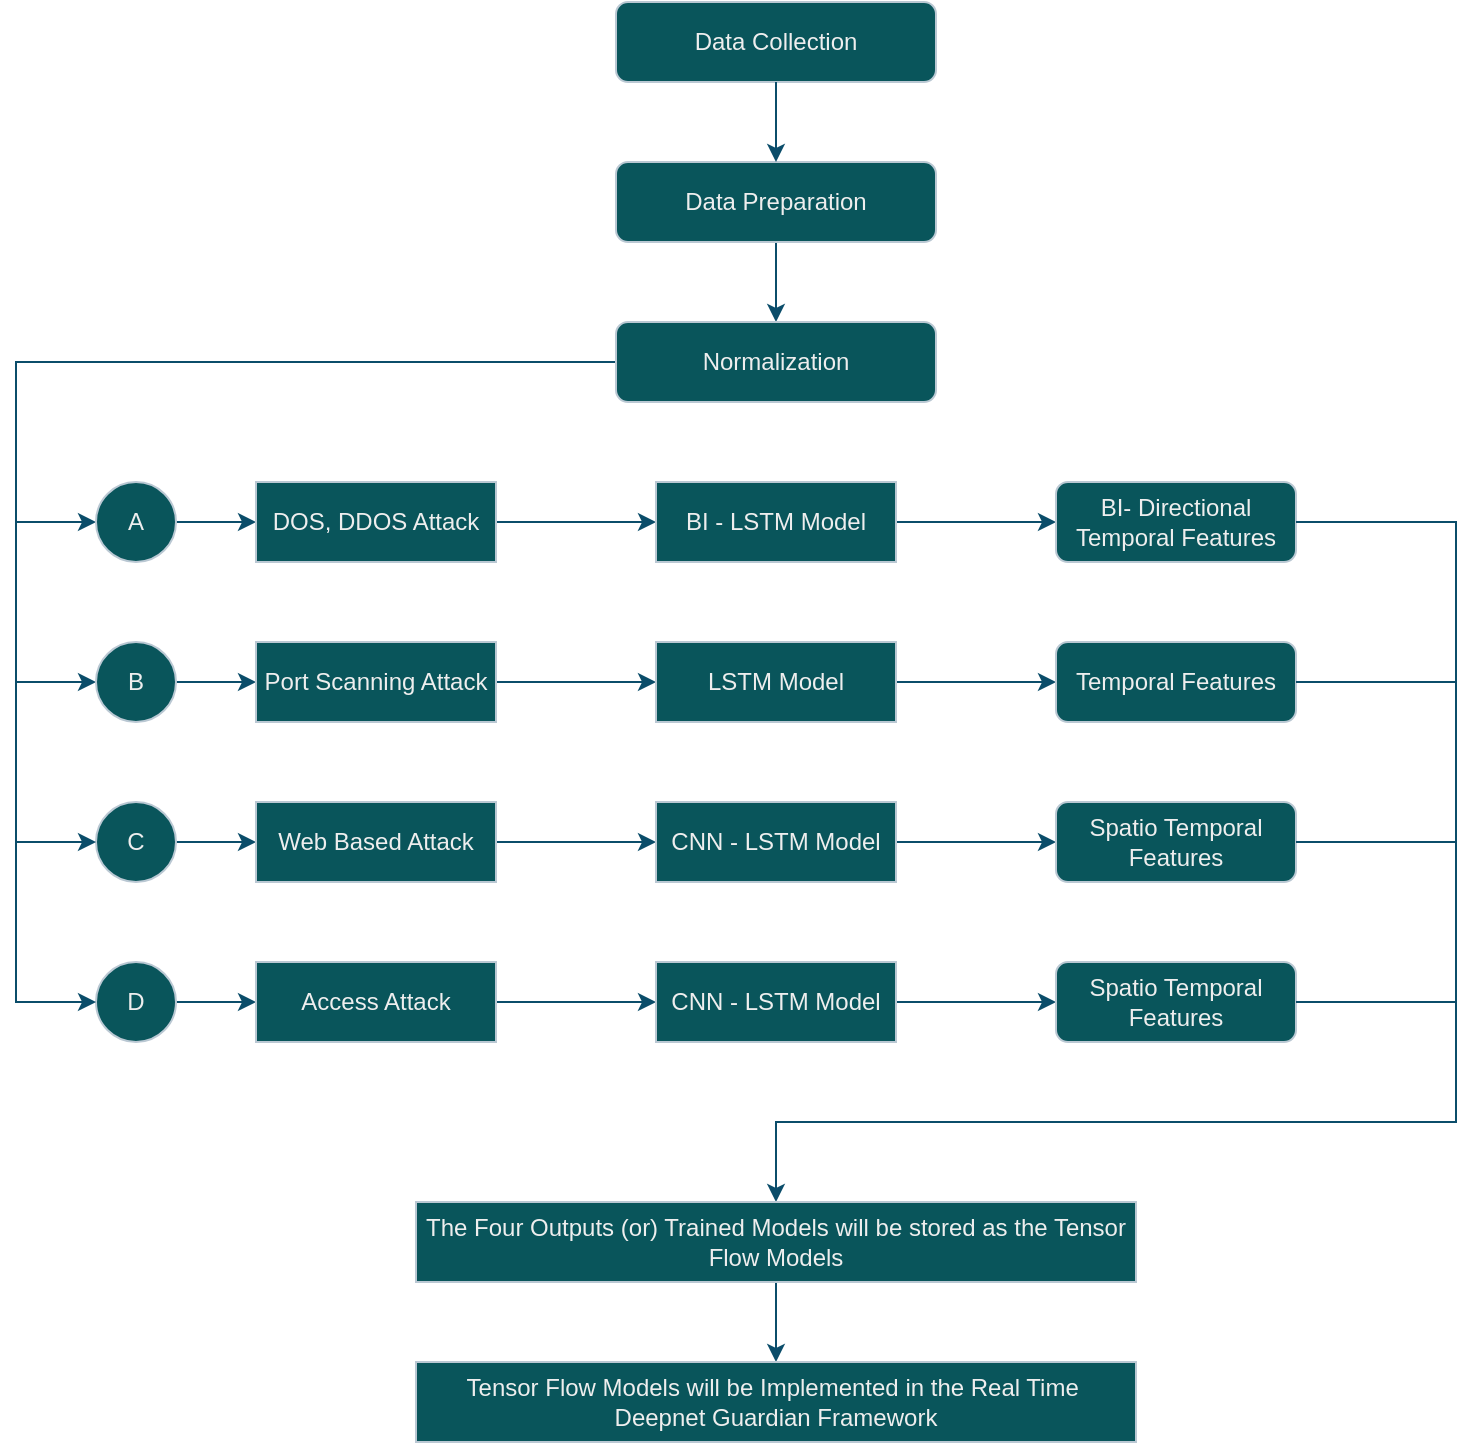<mxfile version="26.1.0">
  <diagram id="C5RBs43oDa-KdzZeNtuy" name="Page-1">
    <mxGraphModel dx="1500" dy="746" grid="0" gridSize="10" guides="1" tooltips="1" connect="1" arrows="1" fold="1" page="1" pageScale="1" pageWidth="827" pageHeight="1169" math="0" shadow="0" adaptiveColors="auto">
      <root>
        <mxCell id="WIyWlLk6GJQsqaUBKTNV-0" />
        <mxCell id="WIyWlLk6GJQsqaUBKTNV-1" parent="WIyWlLk6GJQsqaUBKTNV-0" />
        <mxCell id="WIyWlLk6GJQsqaUBKTNV-3" value="Data Collection" style="rounded=1;whiteSpace=wrap;html=1;fontSize=12;glass=0;strokeWidth=1;shadow=0;labelBackgroundColor=none;fillColor=#09555B;strokeColor=#BAC8D3;fontColor=#EEEEEE;" parent="WIyWlLk6GJQsqaUBKTNV-1" vertex="1">
          <mxGeometry x="340" y="40" width="160" height="40" as="geometry" />
        </mxCell>
        <mxCell id="wCpzHfaGyNC5uQAKr4O_-7" value="" style="edgeStyle=orthogonalEdgeStyle;rounded=0;orthogonalLoop=1;jettySize=auto;html=1;labelBackgroundColor=none;strokeColor=#0B4D6A;fontColor=default;" edge="1" parent="WIyWlLk6GJQsqaUBKTNV-1" source="wCpzHfaGyNC5uQAKr4O_-4" target="wCpzHfaGyNC5uQAKr4O_-6">
          <mxGeometry relative="1" as="geometry" />
        </mxCell>
        <mxCell id="wCpzHfaGyNC5uQAKr4O_-4" value="Data Preparation" style="rounded=1;whiteSpace=wrap;html=1;labelBackgroundColor=none;fillColor=#09555B;strokeColor=#BAC8D3;fontColor=#EEEEEE;" vertex="1" parent="WIyWlLk6GJQsqaUBKTNV-1">
          <mxGeometry x="340" y="120" width="160" height="40" as="geometry" />
        </mxCell>
        <mxCell id="wCpzHfaGyNC5uQAKr4O_-10" value="" style="edgeStyle=orthogonalEdgeStyle;rounded=0;orthogonalLoop=1;jettySize=auto;html=1;entryX=0;entryY=0.5;entryDx=0;entryDy=0;labelBackgroundColor=none;strokeColor=#0B4D6A;fontColor=default;" edge="1" parent="WIyWlLk6GJQsqaUBKTNV-1" source="wCpzHfaGyNC5uQAKr4O_-6" target="wCpzHfaGyNC5uQAKr4O_-14">
          <mxGeometry relative="1" as="geometry">
            <mxPoint x="80" y="340" as="targetPoint" />
            <Array as="points">
              <mxPoint x="40" y="220" />
              <mxPoint x="40" y="300" />
            </Array>
          </mxGeometry>
        </mxCell>
        <mxCell id="wCpzHfaGyNC5uQAKr4O_-6" value="Normalization" style="rounded=1;whiteSpace=wrap;html=1;labelBackgroundColor=none;fillColor=#09555B;strokeColor=#BAC8D3;fontColor=#EEEEEE;" vertex="1" parent="WIyWlLk6GJQsqaUBKTNV-1">
          <mxGeometry x="340" y="200" width="160" height="40" as="geometry" />
        </mxCell>
        <mxCell id="wCpzHfaGyNC5uQAKr4O_-26" value="" style="edgeStyle=orthogonalEdgeStyle;rounded=0;orthogonalLoop=1;jettySize=auto;html=1;labelBackgroundColor=none;strokeColor=#0B4D6A;fontColor=default;" edge="1" parent="WIyWlLk6GJQsqaUBKTNV-1" source="wCpzHfaGyNC5uQAKr4O_-14" target="wCpzHfaGyNC5uQAKr4O_-25">
          <mxGeometry relative="1" as="geometry" />
        </mxCell>
        <mxCell id="wCpzHfaGyNC5uQAKr4O_-14" value="A" style="ellipse;whiteSpace=wrap;html=1;aspect=fixed;labelBackgroundColor=none;fillColor=#09555B;strokeColor=#BAC8D3;fontColor=#EEEEEE;" vertex="1" parent="WIyWlLk6GJQsqaUBKTNV-1">
          <mxGeometry x="80" y="280" width="40" height="40" as="geometry" />
        </mxCell>
        <mxCell id="wCpzHfaGyNC5uQAKr4O_-15" value="" style="endArrow=classic;html=1;rounded=0;labelBackgroundColor=none;strokeColor=#0B4D6A;fontColor=default;" edge="1" parent="WIyWlLk6GJQsqaUBKTNV-1">
          <mxGeometry width="50" height="50" relative="1" as="geometry">
            <mxPoint x="40" y="260" as="sourcePoint" />
            <mxPoint x="80" y="380" as="targetPoint" />
            <Array as="points">
              <mxPoint x="40" y="380" />
            </Array>
          </mxGeometry>
        </mxCell>
        <mxCell id="wCpzHfaGyNC5uQAKr4O_-28" value="" style="edgeStyle=orthogonalEdgeStyle;rounded=0;orthogonalLoop=1;jettySize=auto;html=1;labelBackgroundColor=none;strokeColor=#0B4D6A;fontColor=default;" edge="1" parent="WIyWlLk6GJQsqaUBKTNV-1" source="wCpzHfaGyNC5uQAKr4O_-16" target="wCpzHfaGyNC5uQAKr4O_-27">
          <mxGeometry relative="1" as="geometry" />
        </mxCell>
        <mxCell id="wCpzHfaGyNC5uQAKr4O_-16" value="B" style="ellipse;whiteSpace=wrap;html=1;aspect=fixed;labelBackgroundColor=none;fillColor=#09555B;strokeColor=#BAC8D3;fontColor=#EEEEEE;" vertex="1" parent="WIyWlLk6GJQsqaUBKTNV-1">
          <mxGeometry x="80" y="360" width="40" height="40" as="geometry" />
        </mxCell>
        <mxCell id="wCpzHfaGyNC5uQAKr4O_-30" value="" style="edgeStyle=orthogonalEdgeStyle;rounded=0;orthogonalLoop=1;jettySize=auto;html=1;labelBackgroundColor=none;strokeColor=#0B4D6A;fontColor=default;" edge="1" parent="WIyWlLk6GJQsqaUBKTNV-1" source="wCpzHfaGyNC5uQAKr4O_-17" target="wCpzHfaGyNC5uQAKr4O_-29">
          <mxGeometry relative="1" as="geometry" />
        </mxCell>
        <mxCell id="wCpzHfaGyNC5uQAKr4O_-17" value="C" style="ellipse;whiteSpace=wrap;html=1;aspect=fixed;labelBackgroundColor=none;fillColor=#09555B;strokeColor=#BAC8D3;fontColor=#EEEEEE;" vertex="1" parent="WIyWlLk6GJQsqaUBKTNV-1">
          <mxGeometry x="80" y="440" width="40" height="40" as="geometry" />
        </mxCell>
        <mxCell id="wCpzHfaGyNC5uQAKr4O_-22" value="" style="endArrow=classic;html=1;rounded=0;entryX=0;entryY=0.5;entryDx=0;entryDy=0;labelBackgroundColor=none;strokeColor=#0B4D6A;fontColor=default;" edge="1" parent="WIyWlLk6GJQsqaUBKTNV-1" target="wCpzHfaGyNC5uQAKr4O_-17">
          <mxGeometry width="50" height="50" relative="1" as="geometry">
            <mxPoint x="40" y="380" as="sourcePoint" />
            <mxPoint x="50" y="430" as="targetPoint" />
            <Array as="points">
              <mxPoint x="40" y="460" />
            </Array>
          </mxGeometry>
        </mxCell>
        <mxCell id="wCpzHfaGyNC5uQAKr4O_-32" value="" style="edgeStyle=orthogonalEdgeStyle;rounded=0;orthogonalLoop=1;jettySize=auto;html=1;labelBackgroundColor=none;strokeColor=#0B4D6A;fontColor=default;" edge="1" parent="WIyWlLk6GJQsqaUBKTNV-1" source="wCpzHfaGyNC5uQAKr4O_-23" target="wCpzHfaGyNC5uQAKr4O_-31">
          <mxGeometry relative="1" as="geometry" />
        </mxCell>
        <mxCell id="wCpzHfaGyNC5uQAKr4O_-23" value="D" style="ellipse;whiteSpace=wrap;html=1;aspect=fixed;labelBackgroundColor=none;fillColor=#09555B;strokeColor=#BAC8D3;fontColor=#EEEEEE;" vertex="1" parent="WIyWlLk6GJQsqaUBKTNV-1">
          <mxGeometry x="80" y="520" width="40" height="40" as="geometry" />
        </mxCell>
        <mxCell id="wCpzHfaGyNC5uQAKr4O_-24" value="" style="endArrow=classic;html=1;rounded=0;entryX=0;entryY=0.5;entryDx=0;entryDy=0;labelBackgroundColor=none;strokeColor=#0B4D6A;fontColor=default;" edge="1" parent="WIyWlLk6GJQsqaUBKTNV-1" target="wCpzHfaGyNC5uQAKr4O_-23">
          <mxGeometry width="50" height="50" relative="1" as="geometry">
            <mxPoint x="40" y="460" as="sourcePoint" />
            <mxPoint x="50" y="500" as="targetPoint" />
            <Array as="points">
              <mxPoint x="40" y="540" />
            </Array>
          </mxGeometry>
        </mxCell>
        <mxCell id="wCpzHfaGyNC5uQAKr4O_-40" value="" style="edgeStyle=orthogonalEdgeStyle;rounded=0;orthogonalLoop=1;jettySize=auto;html=1;labelBackgroundColor=none;strokeColor=#0B4D6A;fontColor=default;" edge="1" parent="WIyWlLk6GJQsqaUBKTNV-1" source="wCpzHfaGyNC5uQAKr4O_-25" target="wCpzHfaGyNC5uQAKr4O_-39">
          <mxGeometry relative="1" as="geometry" />
        </mxCell>
        <mxCell id="wCpzHfaGyNC5uQAKr4O_-25" value="DOS, DDOS Attack" style="whiteSpace=wrap;html=1;labelBackgroundColor=none;fillColor=#09555B;strokeColor=#BAC8D3;fontColor=#EEEEEE;" vertex="1" parent="WIyWlLk6GJQsqaUBKTNV-1">
          <mxGeometry x="160" y="280" width="120" height="40" as="geometry" />
        </mxCell>
        <mxCell id="wCpzHfaGyNC5uQAKr4O_-42" value="" style="edgeStyle=orthogonalEdgeStyle;rounded=0;orthogonalLoop=1;jettySize=auto;html=1;labelBackgroundColor=none;strokeColor=#0B4D6A;fontColor=default;" edge="1" parent="WIyWlLk6GJQsqaUBKTNV-1" source="wCpzHfaGyNC5uQAKr4O_-27" target="wCpzHfaGyNC5uQAKr4O_-41">
          <mxGeometry relative="1" as="geometry" />
        </mxCell>
        <mxCell id="wCpzHfaGyNC5uQAKr4O_-27" value="Port Scanning Attack" style="whiteSpace=wrap;html=1;labelBackgroundColor=none;fillColor=#09555B;strokeColor=#BAC8D3;fontColor=#EEEEEE;" vertex="1" parent="WIyWlLk6GJQsqaUBKTNV-1">
          <mxGeometry x="160" y="360" width="120" height="40" as="geometry" />
        </mxCell>
        <mxCell id="wCpzHfaGyNC5uQAKr4O_-44" value="" style="edgeStyle=orthogonalEdgeStyle;rounded=0;orthogonalLoop=1;jettySize=auto;html=1;labelBackgroundColor=none;strokeColor=#0B4D6A;fontColor=default;" edge="1" parent="WIyWlLk6GJQsqaUBKTNV-1" source="wCpzHfaGyNC5uQAKr4O_-29" target="wCpzHfaGyNC5uQAKr4O_-43">
          <mxGeometry relative="1" as="geometry" />
        </mxCell>
        <mxCell id="wCpzHfaGyNC5uQAKr4O_-29" value="Web Based Attack" style="whiteSpace=wrap;html=1;labelBackgroundColor=none;fillColor=#09555B;strokeColor=#BAC8D3;fontColor=#EEEEEE;" vertex="1" parent="WIyWlLk6GJQsqaUBKTNV-1">
          <mxGeometry x="160" y="440" width="120" height="40" as="geometry" />
        </mxCell>
        <mxCell id="wCpzHfaGyNC5uQAKr4O_-46" value="" style="edgeStyle=orthogonalEdgeStyle;rounded=0;orthogonalLoop=1;jettySize=auto;html=1;labelBackgroundColor=none;strokeColor=#0B4D6A;fontColor=default;" edge="1" parent="WIyWlLk6GJQsqaUBKTNV-1" source="wCpzHfaGyNC5uQAKr4O_-31" target="wCpzHfaGyNC5uQAKr4O_-45">
          <mxGeometry relative="1" as="geometry" />
        </mxCell>
        <mxCell id="wCpzHfaGyNC5uQAKr4O_-31" value="Access Attack" style="whiteSpace=wrap;html=1;labelBackgroundColor=none;fillColor=#09555B;strokeColor=#BAC8D3;fontColor=#EEEEEE;" vertex="1" parent="WIyWlLk6GJQsqaUBKTNV-1">
          <mxGeometry x="160" y="520" width="120" height="40" as="geometry" />
        </mxCell>
        <mxCell id="wCpzHfaGyNC5uQAKr4O_-33" value="" style="endArrow=classic;html=1;rounded=0;exitX=0.5;exitY=1;exitDx=0;exitDy=0;entryX=0.5;entryY=0;entryDx=0;entryDy=0;labelBackgroundColor=none;strokeColor=#0B4D6A;fontColor=default;" edge="1" parent="WIyWlLk6GJQsqaUBKTNV-1" source="WIyWlLk6GJQsqaUBKTNV-3" target="wCpzHfaGyNC5uQAKr4O_-4">
          <mxGeometry width="50" height="50" relative="1" as="geometry">
            <mxPoint x="460" y="120" as="sourcePoint" />
            <mxPoint x="510" y="70" as="targetPoint" />
          </mxGeometry>
        </mxCell>
        <mxCell id="wCpzHfaGyNC5uQAKr4O_-57" value="" style="edgeStyle=orthogonalEdgeStyle;rounded=0;orthogonalLoop=1;jettySize=auto;html=1;labelBackgroundColor=none;strokeColor=#0B4D6A;fontColor=default;" edge="1" parent="WIyWlLk6GJQsqaUBKTNV-1" source="wCpzHfaGyNC5uQAKr4O_-39" target="wCpzHfaGyNC5uQAKr4O_-56">
          <mxGeometry relative="1" as="geometry" />
        </mxCell>
        <mxCell id="wCpzHfaGyNC5uQAKr4O_-39" value="BI - LSTM Model" style="whiteSpace=wrap;html=1;labelBackgroundColor=none;fillColor=#09555B;strokeColor=#BAC8D3;fontColor=#EEEEEE;" vertex="1" parent="WIyWlLk6GJQsqaUBKTNV-1">
          <mxGeometry x="360" y="280" width="120" height="40" as="geometry" />
        </mxCell>
        <mxCell id="wCpzHfaGyNC5uQAKr4O_-59" value="" style="edgeStyle=orthogonalEdgeStyle;rounded=0;orthogonalLoop=1;jettySize=auto;html=1;labelBackgroundColor=none;strokeColor=#0B4D6A;fontColor=default;" edge="1" parent="WIyWlLk6GJQsqaUBKTNV-1" source="wCpzHfaGyNC5uQAKr4O_-41" target="wCpzHfaGyNC5uQAKr4O_-58">
          <mxGeometry relative="1" as="geometry" />
        </mxCell>
        <mxCell id="wCpzHfaGyNC5uQAKr4O_-41" value="LSTM Model" style="whiteSpace=wrap;html=1;labelBackgroundColor=none;fillColor=#09555B;strokeColor=#BAC8D3;fontColor=#EEEEEE;" vertex="1" parent="WIyWlLk6GJQsqaUBKTNV-1">
          <mxGeometry x="360" y="360" width="120" height="40" as="geometry" />
        </mxCell>
        <mxCell id="wCpzHfaGyNC5uQAKr4O_-61" value="" style="edgeStyle=orthogonalEdgeStyle;rounded=0;orthogonalLoop=1;jettySize=auto;html=1;labelBackgroundColor=none;strokeColor=#0B4D6A;fontColor=default;" edge="1" parent="WIyWlLk6GJQsqaUBKTNV-1" source="wCpzHfaGyNC5uQAKr4O_-43" target="wCpzHfaGyNC5uQAKr4O_-60">
          <mxGeometry relative="1" as="geometry" />
        </mxCell>
        <mxCell id="wCpzHfaGyNC5uQAKr4O_-43" value="CNN - LSTM Model" style="whiteSpace=wrap;html=1;labelBackgroundColor=none;fillColor=#09555B;strokeColor=#BAC8D3;fontColor=#EEEEEE;" vertex="1" parent="WIyWlLk6GJQsqaUBKTNV-1">
          <mxGeometry x="360" y="440" width="120" height="40" as="geometry" />
        </mxCell>
        <mxCell id="wCpzHfaGyNC5uQAKr4O_-63" value="" style="edgeStyle=orthogonalEdgeStyle;rounded=0;orthogonalLoop=1;jettySize=auto;html=1;labelBackgroundColor=none;strokeColor=#0B4D6A;fontColor=default;" edge="1" parent="WIyWlLk6GJQsqaUBKTNV-1" source="wCpzHfaGyNC5uQAKr4O_-45" target="wCpzHfaGyNC5uQAKr4O_-62">
          <mxGeometry relative="1" as="geometry" />
        </mxCell>
        <mxCell id="wCpzHfaGyNC5uQAKr4O_-45" value="CNN - LSTM Model" style="whiteSpace=wrap;html=1;labelBackgroundColor=none;fillColor=#09555B;strokeColor=#BAC8D3;fontColor=#EEEEEE;" vertex="1" parent="WIyWlLk6GJQsqaUBKTNV-1">
          <mxGeometry x="360" y="520" width="120" height="40" as="geometry" />
        </mxCell>
        <mxCell id="wCpzHfaGyNC5uQAKr4O_-56" value="BI- Directional&lt;div&gt;Temporal Features&lt;/div&gt;" style="rounded=1;whiteSpace=wrap;html=1;labelBackgroundColor=none;fillColor=#09555B;strokeColor=#BAC8D3;fontColor=#EEEEEE;" vertex="1" parent="WIyWlLk6GJQsqaUBKTNV-1">
          <mxGeometry x="560" y="280" width="120" height="40" as="geometry" />
        </mxCell>
        <mxCell id="wCpzHfaGyNC5uQAKr4O_-58" value="Temporal Features" style="rounded=1;whiteSpace=wrap;html=1;labelBackgroundColor=none;fillColor=#09555B;strokeColor=#BAC8D3;fontColor=#EEEEEE;" vertex="1" parent="WIyWlLk6GJQsqaUBKTNV-1">
          <mxGeometry x="560" y="360" width="120" height="40" as="geometry" />
        </mxCell>
        <mxCell id="wCpzHfaGyNC5uQAKr4O_-60" value="Spatio Temporal&lt;div&gt;Features&lt;/div&gt;" style="rounded=1;whiteSpace=wrap;html=1;labelBackgroundColor=none;fillColor=#09555B;strokeColor=#BAC8D3;fontColor=#EEEEEE;" vertex="1" parent="WIyWlLk6GJQsqaUBKTNV-1">
          <mxGeometry x="560" y="440" width="120" height="40" as="geometry" />
        </mxCell>
        <mxCell id="wCpzHfaGyNC5uQAKr4O_-62" value="Spatio Temporal Features" style="rounded=1;whiteSpace=wrap;html=1;labelBackgroundColor=none;fillColor=#09555B;strokeColor=#BAC8D3;fontColor=#EEEEEE;" vertex="1" parent="WIyWlLk6GJQsqaUBKTNV-1">
          <mxGeometry x="560" y="520" width="120" height="40" as="geometry" />
        </mxCell>
        <mxCell id="wCpzHfaGyNC5uQAKr4O_-64" value="" style="endArrow=classic;html=1;rounded=0;exitX=1;exitY=0.5;exitDx=0;exitDy=0;labelBackgroundColor=none;strokeColor=#0B4D6A;fontColor=default;" edge="1" parent="WIyWlLk6GJQsqaUBKTNV-1" source="wCpzHfaGyNC5uQAKr4O_-56">
          <mxGeometry width="50" height="50" relative="1" as="geometry">
            <mxPoint x="680" y="260" as="sourcePoint" />
            <mxPoint x="420" y="640" as="targetPoint" />
            <Array as="points">
              <mxPoint x="760" y="300" />
              <mxPoint x="760" y="600" />
              <mxPoint x="420" y="600" />
            </Array>
          </mxGeometry>
        </mxCell>
        <mxCell id="wCpzHfaGyNC5uQAKr4O_-65" value="" style="endArrow=none;html=1;rounded=0;exitX=1;exitY=0.5;exitDx=0;exitDy=0;labelBackgroundColor=none;strokeColor=#0B4D6A;fontColor=default;" edge="1" parent="WIyWlLk6GJQsqaUBKTNV-1" source="wCpzHfaGyNC5uQAKr4O_-58">
          <mxGeometry width="50" height="50" relative="1" as="geometry">
            <mxPoint x="750" y="410" as="sourcePoint" />
            <mxPoint x="760" y="380" as="targetPoint" />
          </mxGeometry>
        </mxCell>
        <mxCell id="wCpzHfaGyNC5uQAKr4O_-66" value="" style="endArrow=none;html=1;rounded=0;exitX=1;exitY=0.5;exitDx=0;exitDy=0;labelBackgroundColor=none;strokeColor=#0B4D6A;fontColor=default;" edge="1" parent="WIyWlLk6GJQsqaUBKTNV-1" source="wCpzHfaGyNC5uQAKr4O_-60">
          <mxGeometry width="50" height="50" relative="1" as="geometry">
            <mxPoint x="690" y="460" as="sourcePoint" />
            <mxPoint x="760" y="460" as="targetPoint" />
          </mxGeometry>
        </mxCell>
        <mxCell id="wCpzHfaGyNC5uQAKr4O_-67" value="" style="endArrow=none;html=1;rounded=0;exitX=1;exitY=0.5;exitDx=0;exitDy=0;labelBackgroundColor=none;strokeColor=#0B4D6A;fontColor=default;" edge="1" parent="WIyWlLk6GJQsqaUBKTNV-1" source="wCpzHfaGyNC5uQAKr4O_-62">
          <mxGeometry width="50" height="50" relative="1" as="geometry">
            <mxPoint x="690" y="580" as="sourcePoint" />
            <mxPoint x="760" y="540" as="targetPoint" />
          </mxGeometry>
        </mxCell>
        <mxCell id="wCpzHfaGyNC5uQAKr4O_-70" value="" style="edgeStyle=orthogonalEdgeStyle;rounded=0;orthogonalLoop=1;jettySize=auto;html=1;labelBackgroundColor=none;strokeColor=#0B4D6A;fontColor=default;" edge="1" parent="WIyWlLk6GJQsqaUBKTNV-1" source="wCpzHfaGyNC5uQAKr4O_-68" target="wCpzHfaGyNC5uQAKr4O_-69">
          <mxGeometry relative="1" as="geometry" />
        </mxCell>
        <mxCell id="wCpzHfaGyNC5uQAKr4O_-68" value="The Four Outputs (or) Trained Models will be stored as the Tensor Flow Models" style="rounded=0;whiteSpace=wrap;html=1;labelBackgroundColor=none;fillColor=#09555B;strokeColor=#BAC8D3;fontColor=#EEEEEE;" vertex="1" parent="WIyWlLk6GJQsqaUBKTNV-1">
          <mxGeometry x="240" y="640" width="360" height="40" as="geometry" />
        </mxCell>
        <mxCell id="wCpzHfaGyNC5uQAKr4O_-69" value="Tensor Flow Models will be Implemented in the Real Time&amp;nbsp;&lt;div&gt;Deepnet Guardian Framework&lt;/div&gt;" style="rounded=0;whiteSpace=wrap;html=1;labelBackgroundColor=none;fillColor=#09555B;strokeColor=#BAC8D3;fontColor=#EEEEEE;" vertex="1" parent="WIyWlLk6GJQsqaUBKTNV-1">
          <mxGeometry x="240" y="720" width="360" height="40" as="geometry" />
        </mxCell>
      </root>
    </mxGraphModel>
  </diagram>
</mxfile>
